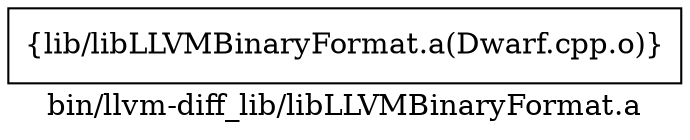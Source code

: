 digraph "bin/llvm-diff_lib/libLLVMBinaryFormat.a" {
	label="bin/llvm-diff_lib/libLLVMBinaryFormat.a";
	rankdir=LR;

	Node0x5604fce9c2c8 [shape=record,shape=box,group=0,label="{lib/libLLVMBinaryFormat.a(Dwarf.cpp.o)}"];
}
